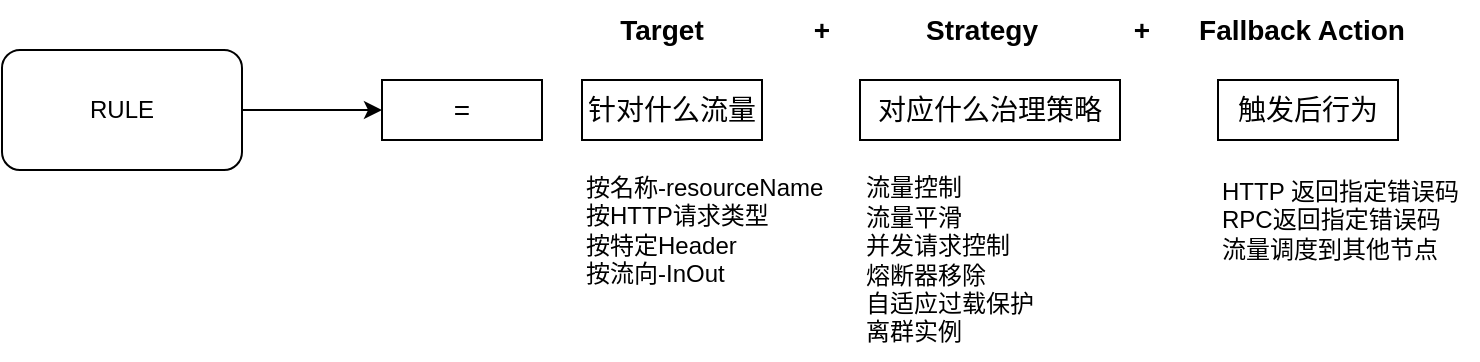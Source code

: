 <mxfile>
    <diagram id="rF0--h0n4-irQkcCnG3Q" name="Page-1">
        <mxGraphModel dx="1496" dy="511" grid="1" gridSize="10" guides="1" tooltips="1" connect="1" arrows="1" fold="1" page="1" pageScale="1" pageWidth="827" pageHeight="1169" math="0" shadow="0">
            <root>
                <mxCell id="0"/>
                <mxCell id="1" parent="0"/>
                <mxCell id="12" style="edgeStyle=none;html=1;entryX=0;entryY=0.5;entryDx=0;entryDy=0;fontSize=14;" edge="1" parent="1" target="11">
                    <mxGeometry relative="1" as="geometry">
                        <mxPoint x="40" y="225" as="sourcePoint"/>
                    </mxGeometry>
                </mxCell>
                <mxCell id="5" value="Target" style="text;html=1;strokeColor=none;fillColor=none;align=center;verticalAlign=middle;whiteSpace=wrap;rounded=0;fontSize=14;fontStyle=1" vertex="1" parent="1">
                    <mxGeometry x="220" y="170" width="60" height="30" as="geometry"/>
                </mxCell>
                <mxCell id="6" value="+" style="text;html=1;strokeColor=none;fillColor=none;align=center;verticalAlign=middle;whiteSpace=wrap;rounded=0;fontSize=14;fontStyle=1" vertex="1" parent="1">
                    <mxGeometry x="300" y="170" width="60" height="30" as="geometry"/>
                </mxCell>
                <mxCell id="8" value="Strategy" style="text;html=1;strokeColor=none;fillColor=none;align=center;verticalAlign=middle;whiteSpace=wrap;rounded=0;fontSize=14;fontStyle=1" vertex="1" parent="1">
                    <mxGeometry x="380" y="170" width="60" height="30" as="geometry"/>
                </mxCell>
                <mxCell id="9" value="+" style="text;html=1;strokeColor=none;fillColor=none;align=center;verticalAlign=middle;whiteSpace=wrap;rounded=0;fontSize=14;fontStyle=1" vertex="1" parent="1">
                    <mxGeometry x="460" y="170" width="60" height="30" as="geometry"/>
                </mxCell>
                <mxCell id="10" value="Fallback Action" style="text;html=1;strokeColor=none;fillColor=none;align=center;verticalAlign=middle;whiteSpace=wrap;rounded=0;fontSize=14;fontStyle=1" vertex="1" parent="1">
                    <mxGeometry x="510" y="170" width="120" height="30" as="geometry"/>
                </mxCell>
                <mxCell id="11" value="=" style="rounded=0;whiteSpace=wrap;html=1;fontSize=14;" vertex="1" parent="1">
                    <mxGeometry x="110" y="210" width="80" height="30" as="geometry"/>
                </mxCell>
                <mxCell id="13" value="针对什么流量" style="rounded=0;whiteSpace=wrap;html=1;fontSize=14;" vertex="1" parent="1">
                    <mxGeometry x="210" y="210" width="90" height="30" as="geometry"/>
                </mxCell>
                <mxCell id="14" value="对应什么治理策略" style="rounded=0;whiteSpace=wrap;html=1;fontSize=14;" vertex="1" parent="1">
                    <mxGeometry x="349" y="210" width="130" height="30" as="geometry"/>
                </mxCell>
                <mxCell id="15" value="触发后行为" style="rounded=0;whiteSpace=wrap;html=1;fontSize=14;" vertex="1" parent="1">
                    <mxGeometry x="528" y="210" width="90" height="30" as="geometry"/>
                </mxCell>
                <mxCell id="16" value="按名称-resourceName&lt;br&gt;按HTTP请求类型&lt;br&gt;按特定Header&lt;br&gt;按流向-InOut" style="text;html=1;strokeColor=none;fillColor=none;align=left;verticalAlign=middle;whiteSpace=wrap;rounded=0;fontSize=12;" vertex="1" parent="1">
                    <mxGeometry x="210" y="250" width="130" height="70" as="geometry"/>
                </mxCell>
                <mxCell id="17" value="RULE" style="rounded=1;whiteSpace=wrap;html=1;fontSize=12;" vertex="1" parent="1">
                    <mxGeometry x="-80" y="195" width="120" height="60" as="geometry"/>
                </mxCell>
                <mxCell id="18" value="流量控制&lt;br&gt;流量平滑&lt;br&gt;并发请求控制&lt;br&gt;熔断器移除&lt;br&gt;自适应过载保护&lt;br&gt;离群实例" style="text;html=1;strokeColor=none;fillColor=none;align=left;verticalAlign=middle;whiteSpace=wrap;rounded=0;fontSize=12;" vertex="1" parent="1">
                    <mxGeometry x="350" y="250" width="130" height="100" as="geometry"/>
                </mxCell>
                <mxCell id="19" value="HTTP 返回指定错误码&lt;br&gt;RPC返回指定错误码&lt;br&gt;流量调度到其他节点" style="text;html=1;strokeColor=none;fillColor=none;align=left;verticalAlign=middle;whiteSpace=wrap;rounded=0;fontSize=12;" vertex="1" parent="1">
                    <mxGeometry x="528" y="250" width="130" height="60" as="geometry"/>
                </mxCell>
            </root>
        </mxGraphModel>
    </diagram>
</mxfile>